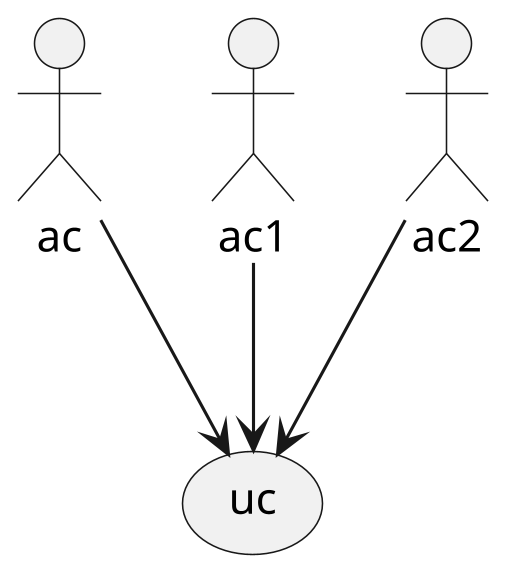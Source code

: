 {
  "sha1": "iyv3vczqx080olj2t8lnbswc92rrbut",
  "insertion": {
    "when": "2024-06-03T18:59:31.329Z",
    "user": "plantuml@gmail.com"
  }
}
@startuml
skinparam dpi 300
:ac: --> (uc)
:ac1: --> (uc)
:ac2: --> (uc)
@enduml

